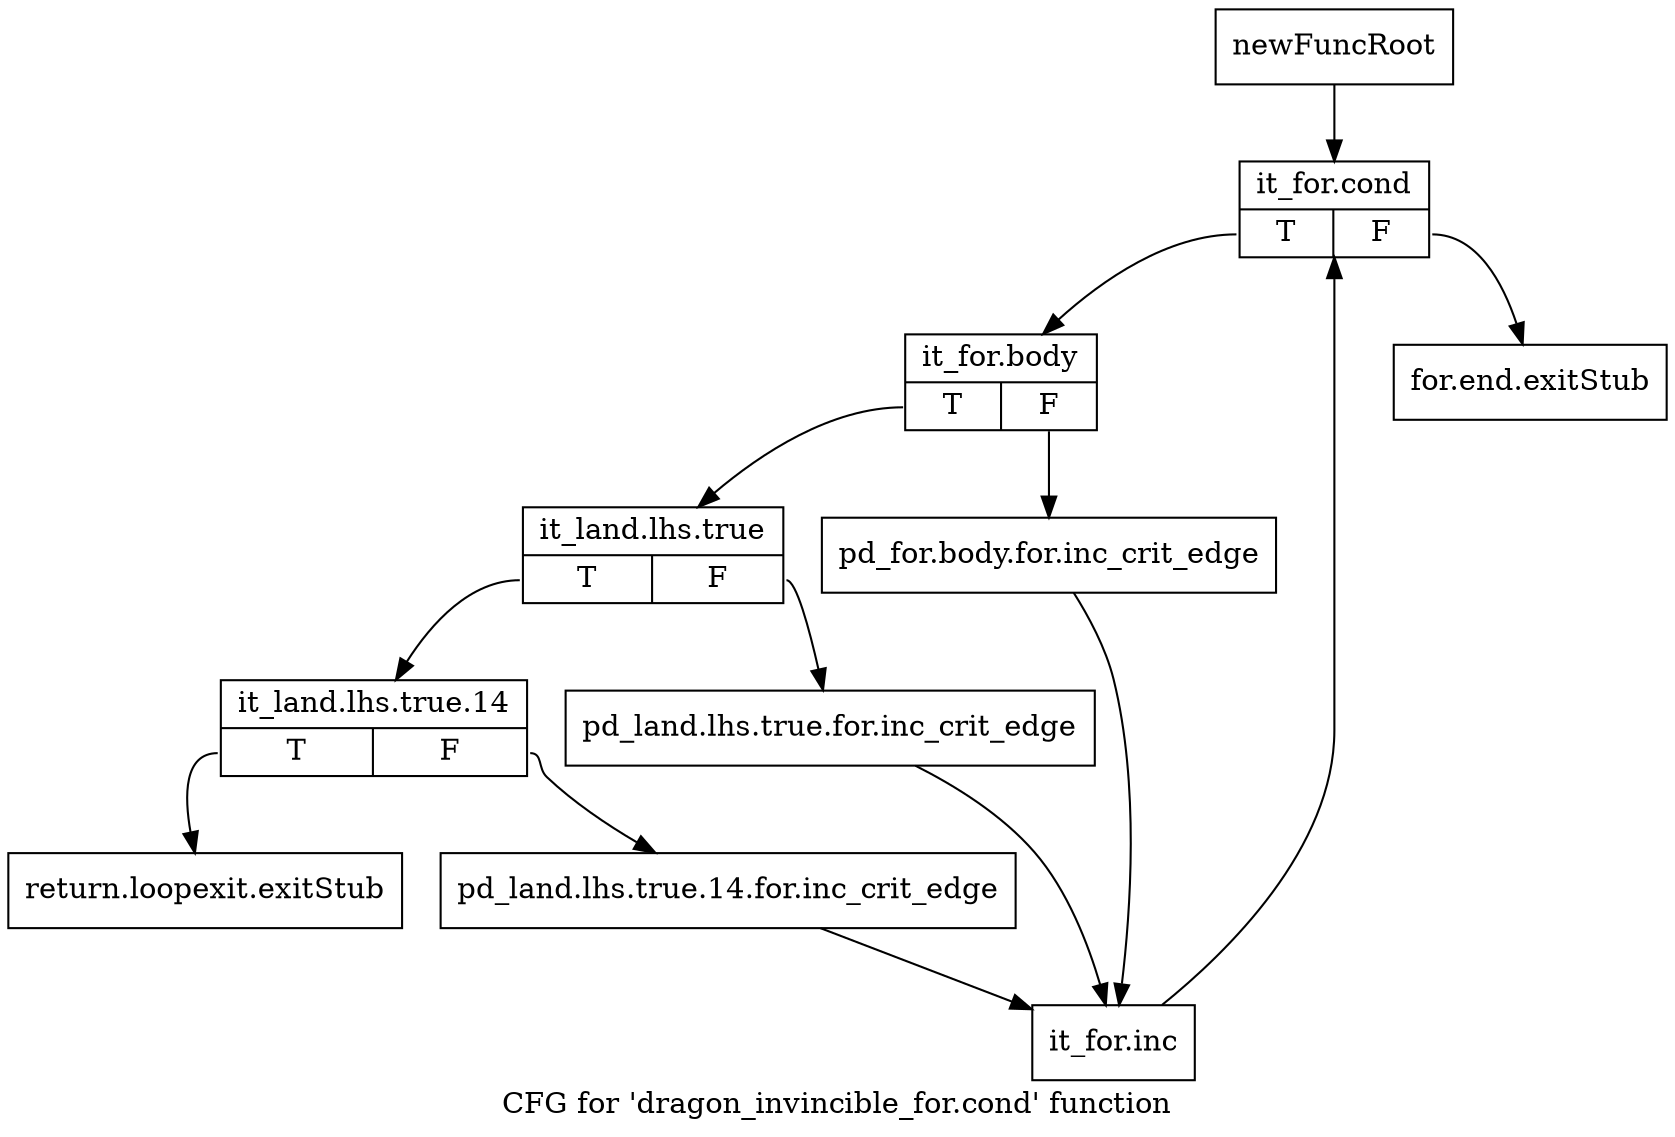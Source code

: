 digraph "CFG for 'dragon_invincible_for.cond' function" {
	label="CFG for 'dragon_invincible_for.cond' function";

	Node0x3f91900 [shape=record,label="{newFuncRoot}"];
	Node0x3f91900 -> Node0x3f95280;
	Node0x3f951e0 [shape=record,label="{for.end.exitStub}"];
	Node0x3f95230 [shape=record,label="{return.loopexit.exitStub}"];
	Node0x3f95280 [shape=record,label="{it_for.cond|{<s0>T|<s1>F}}"];
	Node0x3f95280:s0 -> Node0x3f952d0;
	Node0x3f95280:s1 -> Node0x3f951e0;
	Node0x3f952d0 [shape=record,label="{it_for.body|{<s0>T|<s1>F}}"];
	Node0x3f952d0:s0 -> Node0x3f95370;
	Node0x3f952d0:s1 -> Node0x3f95320;
	Node0x3f95320 [shape=record,label="{pd_for.body.for.inc_crit_edge}"];
	Node0x3f95320 -> Node0x3f954b0;
	Node0x3f95370 [shape=record,label="{it_land.lhs.true|{<s0>T|<s1>F}}"];
	Node0x3f95370:s0 -> Node0x3f95410;
	Node0x3f95370:s1 -> Node0x3f953c0;
	Node0x3f953c0 [shape=record,label="{pd_land.lhs.true.for.inc_crit_edge}"];
	Node0x3f953c0 -> Node0x3f954b0;
	Node0x3f95410 [shape=record,label="{it_land.lhs.true.14|{<s0>T|<s1>F}}"];
	Node0x3f95410:s0 -> Node0x3f95230;
	Node0x3f95410:s1 -> Node0x3f95460;
	Node0x3f95460 [shape=record,label="{pd_land.lhs.true.14.for.inc_crit_edge}"];
	Node0x3f95460 -> Node0x3f954b0;
	Node0x3f954b0 [shape=record,label="{it_for.inc}"];
	Node0x3f954b0 -> Node0x3f95280;
}
